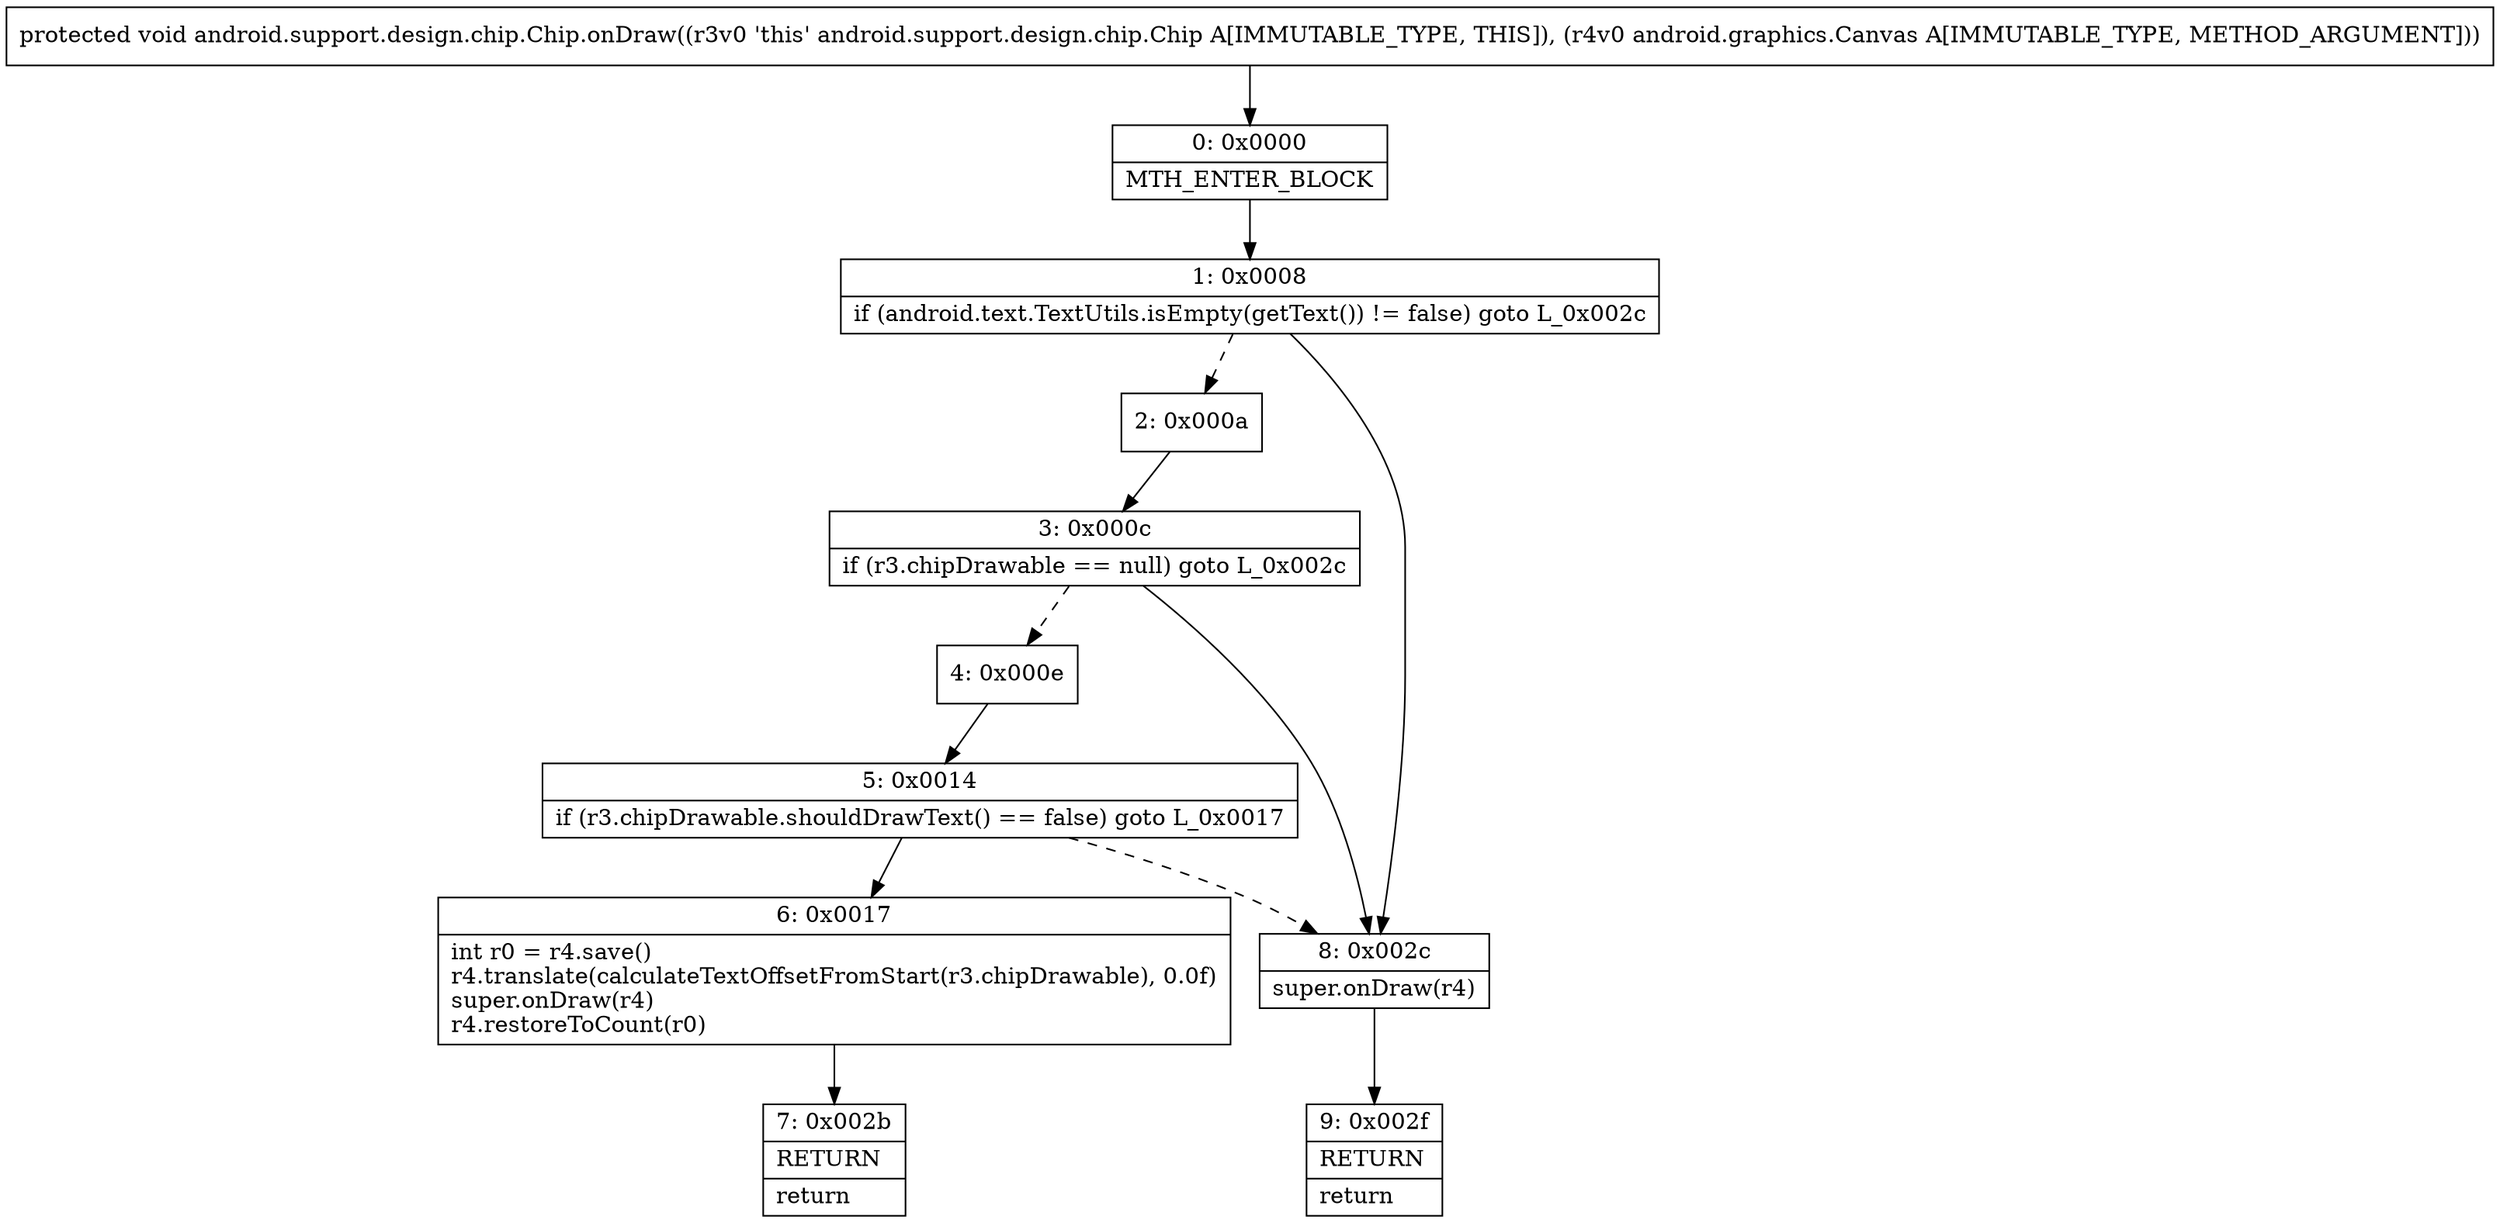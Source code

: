 digraph "CFG forandroid.support.design.chip.Chip.onDraw(Landroid\/graphics\/Canvas;)V" {
Node_0 [shape=record,label="{0\:\ 0x0000|MTH_ENTER_BLOCK\l}"];
Node_1 [shape=record,label="{1\:\ 0x0008|if (android.text.TextUtils.isEmpty(getText()) != false) goto L_0x002c\l}"];
Node_2 [shape=record,label="{2\:\ 0x000a}"];
Node_3 [shape=record,label="{3\:\ 0x000c|if (r3.chipDrawable == null) goto L_0x002c\l}"];
Node_4 [shape=record,label="{4\:\ 0x000e}"];
Node_5 [shape=record,label="{5\:\ 0x0014|if (r3.chipDrawable.shouldDrawText() == false) goto L_0x0017\l}"];
Node_6 [shape=record,label="{6\:\ 0x0017|int r0 = r4.save()\lr4.translate(calculateTextOffsetFromStart(r3.chipDrawable), 0.0f)\lsuper.onDraw(r4)\lr4.restoreToCount(r0)\l}"];
Node_7 [shape=record,label="{7\:\ 0x002b|RETURN\l|return\l}"];
Node_8 [shape=record,label="{8\:\ 0x002c|super.onDraw(r4)\l}"];
Node_9 [shape=record,label="{9\:\ 0x002f|RETURN\l|return\l}"];
MethodNode[shape=record,label="{protected void android.support.design.chip.Chip.onDraw((r3v0 'this' android.support.design.chip.Chip A[IMMUTABLE_TYPE, THIS]), (r4v0 android.graphics.Canvas A[IMMUTABLE_TYPE, METHOD_ARGUMENT])) }"];
MethodNode -> Node_0;
Node_0 -> Node_1;
Node_1 -> Node_2[style=dashed];
Node_1 -> Node_8;
Node_2 -> Node_3;
Node_3 -> Node_4[style=dashed];
Node_3 -> Node_8;
Node_4 -> Node_5;
Node_5 -> Node_6;
Node_5 -> Node_8[style=dashed];
Node_6 -> Node_7;
Node_8 -> Node_9;
}

